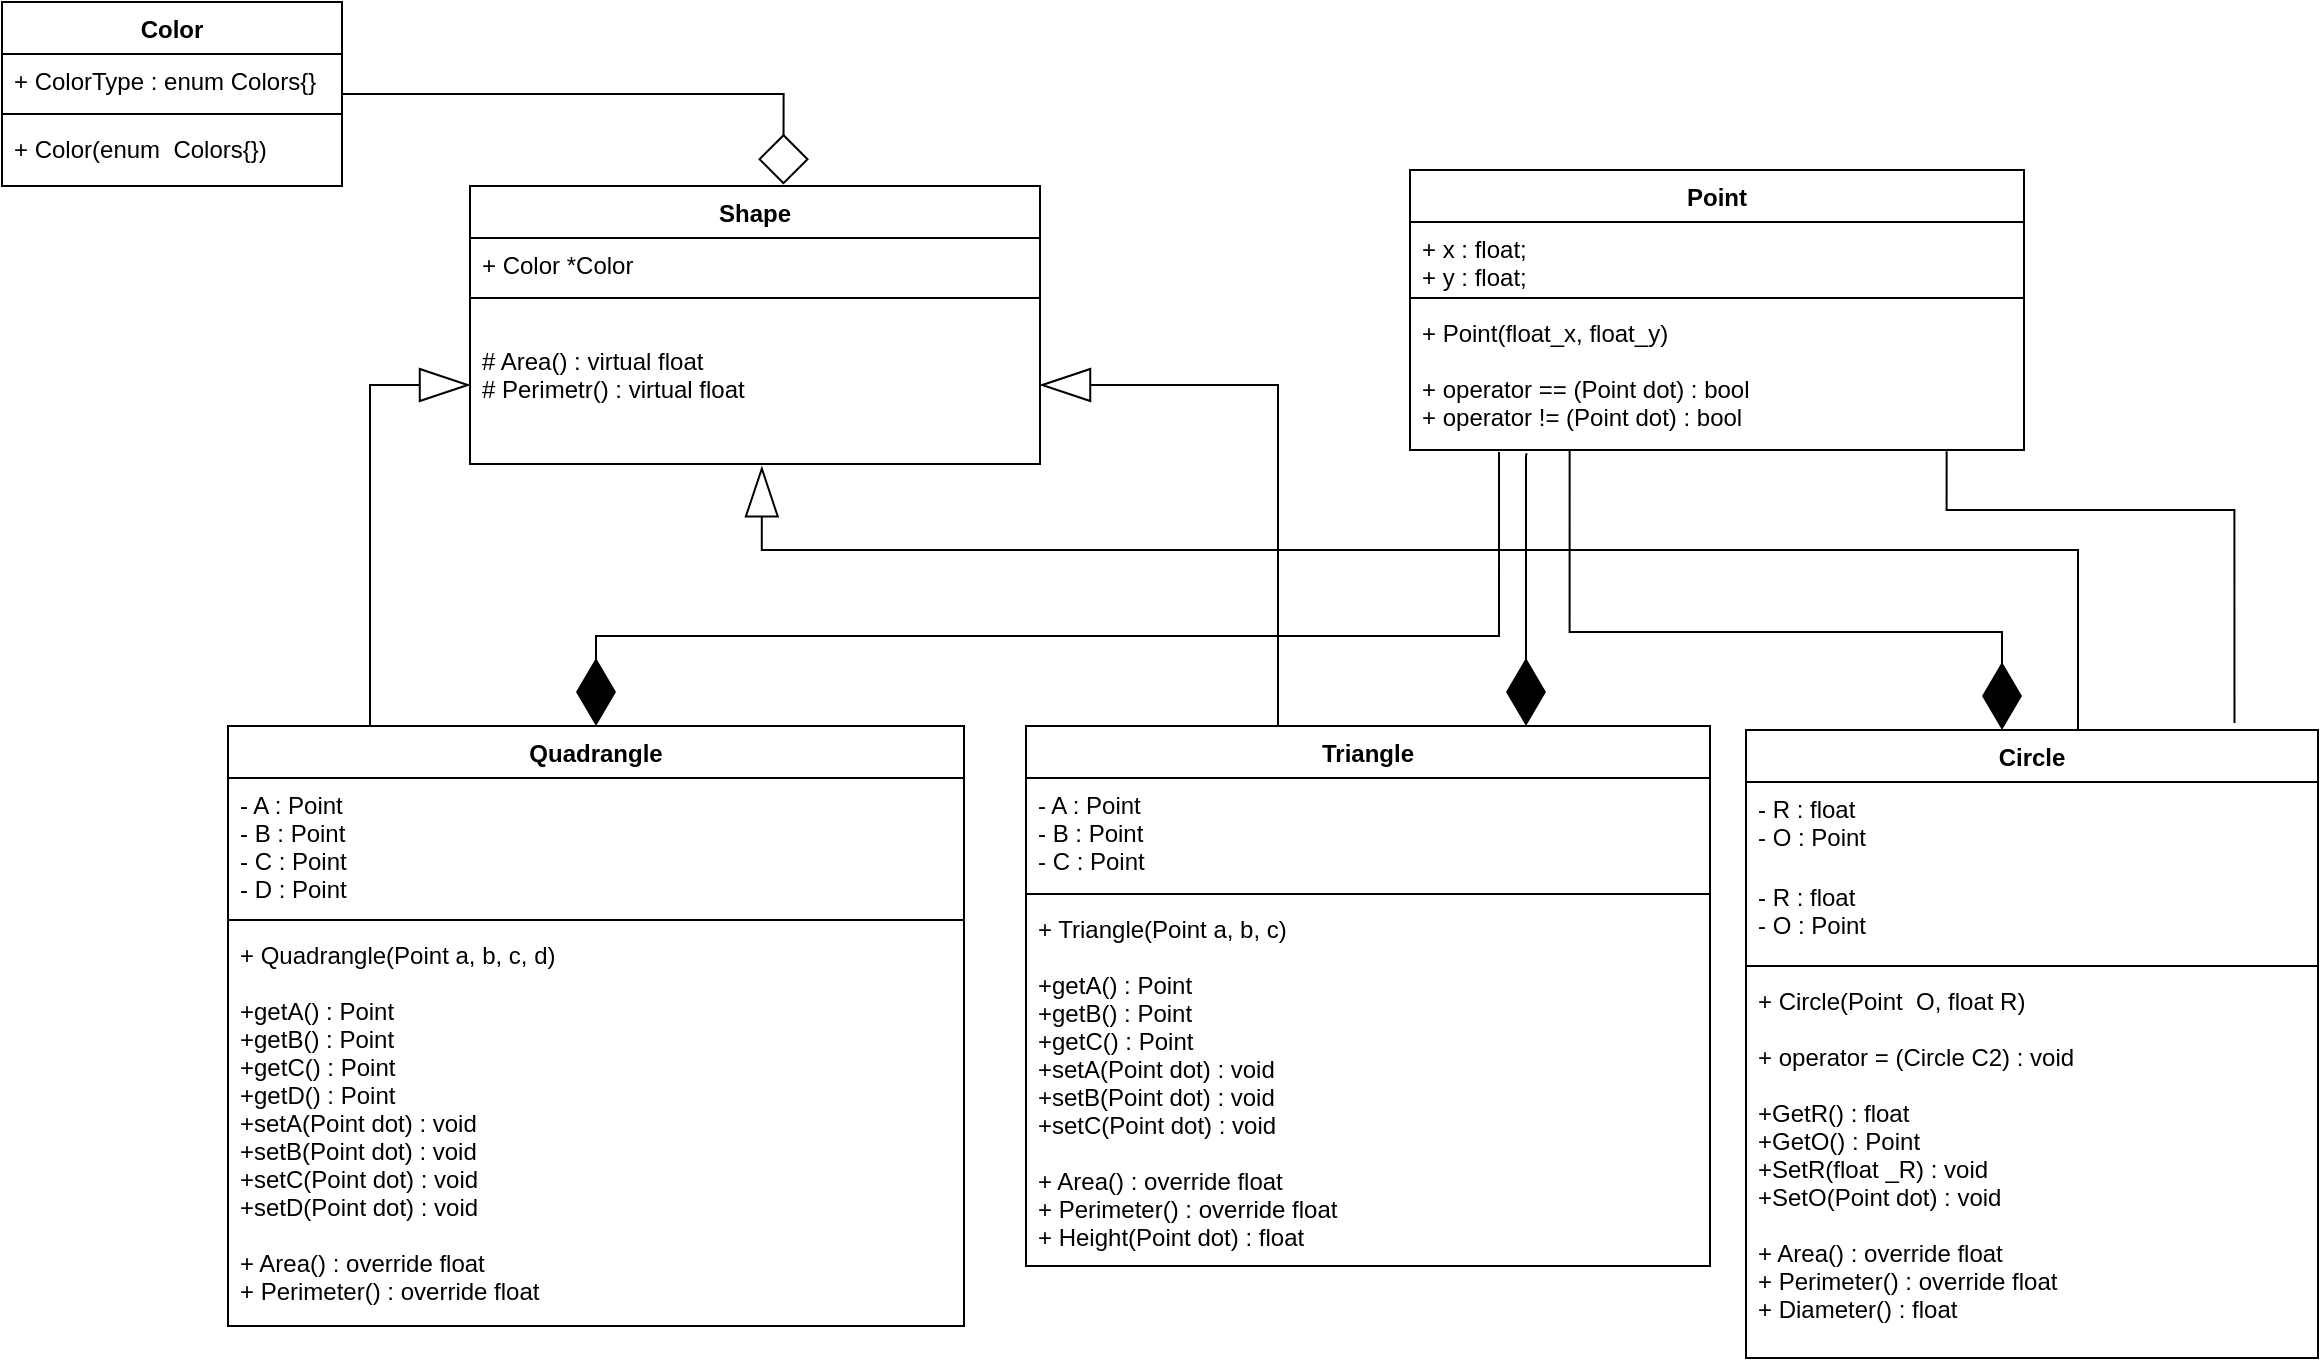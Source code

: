 <mxfile version="12.4.3" type="device" pages="1"><diagram name="Page-1" id="9f46799a-70d6-7492-0946-bef42562c5a5"><mxGraphModel dx="2559" dy="624" grid="1" gridSize="10" guides="1" tooltips="1" connect="1" arrows="1" fold="1" page="1" pageScale="1" pageWidth="1100" pageHeight="850" background="#ffffff" math="0" shadow="0"><root><mxCell id="0"/><mxCell id="1" parent="0"/><mxCell id="066xEPH3QeeSjU2hPSG0-5" value="Point" style="swimlane;fontStyle=1;align=center;verticalAlign=top;childLayout=stackLayout;horizontal=1;startSize=26;horizontalStack=0;resizeParent=1;resizeParentMax=0;resizeLast=0;collapsible=1;marginBottom=0;" vertex="1" parent="1"><mxGeometry x="490" y="190" width="307" height="140" as="geometry"><mxRectangle x="215" y="30" width="60" height="26" as="alternateBounds"/></mxGeometry></mxCell><mxCell id="066xEPH3QeeSjU2hPSG0-6" value="+ x : float;&#10;+ y : float;" style="text;strokeColor=none;fillColor=none;align=left;verticalAlign=top;spacingLeft=4;spacingRight=4;overflow=hidden;rotatable=0;points=[[0,0.5],[1,0.5]];portConstraint=eastwest;" vertex="1" parent="066xEPH3QeeSjU2hPSG0-5"><mxGeometry y="26" width="307" height="34" as="geometry"/></mxCell><mxCell id="066xEPH3QeeSjU2hPSG0-7" value="" style="line;strokeWidth=1;fillColor=none;align=left;verticalAlign=middle;spacingTop=-1;spacingLeft=3;spacingRight=3;rotatable=0;labelPosition=right;points=[];portConstraint=eastwest;" vertex="1" parent="066xEPH3QeeSjU2hPSG0-5"><mxGeometry y="60" width="307" height="8" as="geometry"/></mxCell><mxCell id="066xEPH3QeeSjU2hPSG0-8" value="+ Point(float_x, float_y)&#10;&#10;+ operator == (Point dot) : bool&#10;+ operator != (Point dot) : bool&#10;" style="text;strokeColor=none;fillColor=none;align=left;verticalAlign=top;spacingLeft=4;spacingRight=4;overflow=hidden;rotatable=0;points=[[0,0.5],[1,0.5]];portConstraint=eastwest;" vertex="1" parent="066xEPH3QeeSjU2hPSG0-5"><mxGeometry y="68" width="307" height="72" as="geometry"/></mxCell><mxCell id="066xEPH3QeeSjU2hPSG0-9" style="edgeStyle=orthogonalEdgeStyle;rounded=0;jumpSize=12;orthogonalLoop=1;jettySize=auto;html=1;entryX=0.145;entryY=1.014;entryDx=0;entryDy=0;entryPerimeter=0;startArrow=diamondThin;startFill=1;startSize=31;endArrow=none;endFill=0;endSize=11;strokeWidth=1;" edge="1" parent="1" source="066xEPH3QeeSjU2hPSG0-11" target="066xEPH3QeeSjU2hPSG0-8"><mxGeometry relative="1" as="geometry"><Array as="points"><mxPoint x="83" y="423"/><mxPoint x="534" y="423"/></Array></mxGeometry></mxCell><mxCell id="066xEPH3QeeSjU2hPSG0-10" style="edgeStyle=orthogonalEdgeStyle;rounded=0;jumpSize=12;orthogonalLoop=1;jettySize=auto;html=1;startArrow=none;startFill=0;startSize=39;endArrow=blockThin;endFill=0;endSize=23;strokeWidth=1;entryX=0;entryY=0.5;entryDx=0;entryDy=0;" edge="1" parent="1" source="066xEPH3QeeSjU2hPSG0-11" target="066xEPH3QeeSjU2hPSG0-35"><mxGeometry relative="1" as="geometry"><mxPoint x="160" y="268" as="targetPoint"/><Array as="points"><mxPoint x="-30" y="297"/></Array></mxGeometry></mxCell><mxCell id="066xEPH3QeeSjU2hPSG0-11" value="Quadrangle" style="swimlane;fontStyle=1;align=center;verticalAlign=top;childLayout=stackLayout;horizontal=1;startSize=26;horizontalStack=0;resizeParent=1;resizeParentMax=0;resizeLast=0;collapsible=1;marginBottom=0;" vertex="1" parent="1"><mxGeometry x="-101" y="468" width="368" height="300" as="geometry"><mxRectangle x="20" y="360" width="100" height="26" as="alternateBounds"/></mxGeometry></mxCell><mxCell id="066xEPH3QeeSjU2hPSG0-12" value="- A : Point&#10;- B : Point&#10;- C : Point&#10;- D : Point" style="text;strokeColor=none;fillColor=none;align=left;verticalAlign=top;spacingLeft=4;spacingRight=4;overflow=hidden;rotatable=0;points=[[0,0.5],[1,0.5]];portConstraint=eastwest;" vertex="1" parent="066xEPH3QeeSjU2hPSG0-11"><mxGeometry y="26" width="368" height="67" as="geometry"/></mxCell><mxCell id="066xEPH3QeeSjU2hPSG0-13" value="" style="line;strokeWidth=1;fillColor=none;align=left;verticalAlign=middle;spacingTop=-1;spacingLeft=3;spacingRight=3;rotatable=0;labelPosition=right;points=[];portConstraint=eastwest;" vertex="1" parent="066xEPH3QeeSjU2hPSG0-11"><mxGeometry y="93" width="368" height="8" as="geometry"/></mxCell><mxCell id="066xEPH3QeeSjU2hPSG0-14" value="+ Quadrangle(Point a, b, c, d)&#10;&#10;+getA() : Point&#10;+getB() : Point&#10;+getC() : Point&#10;+getD() : Point&#10;+setA(Point dot) : void&#10;+setB(Point dot) : void&#10;+setC(Point dot) : void&#10;+setD(Point dot) : void&#10;&#10;+ Area() : override float&#10;+ Perimeter() : override float&#10;" style="text;strokeColor=none;fillColor=none;align=left;verticalAlign=top;spacingLeft=4;spacingRight=4;overflow=hidden;rotatable=0;points=[[0,0.5],[1,0.5]];portConstraint=eastwest;" vertex="1" parent="066xEPH3QeeSjU2hPSG0-11"><mxGeometry y="101" width="368" height="199" as="geometry"/></mxCell><mxCell id="066xEPH3QeeSjU2hPSG0-15" style="edgeStyle=orthogonalEdgeStyle;rounded=0;jumpSize=12;orthogonalLoop=1;jettySize=auto;html=1;entryX=0.19;entryY=1.023;entryDx=0;entryDy=0;entryPerimeter=0;startArrow=diamondThin;startFill=1;startSize=31;endArrow=none;endFill=0;endSize=11;strokeWidth=1;" edge="1" parent="1" source="066xEPH3QeeSjU2hPSG0-17" target="066xEPH3QeeSjU2hPSG0-8"><mxGeometry relative="1" as="geometry"><Array as="points"><mxPoint x="548" y="333"/><mxPoint x="548" y="333"/></Array></mxGeometry></mxCell><mxCell id="066xEPH3QeeSjU2hPSG0-16" style="edgeStyle=orthogonalEdgeStyle;rounded=0;jumpSize=12;orthogonalLoop=1;jettySize=auto;html=1;entryX=1;entryY=0.5;entryDx=0;entryDy=0;startArrow=none;startFill=0;startSize=39;endArrow=blockThin;endFill=0;endSize=23;strokeWidth=1;" edge="1" parent="1" source="066xEPH3QeeSjU2hPSG0-17" target="066xEPH3QeeSjU2hPSG0-35"><mxGeometry relative="1" as="geometry"><Array as="points"><mxPoint x="424" y="297"/></Array></mxGeometry></mxCell><mxCell id="066xEPH3QeeSjU2hPSG0-17" value="Triangle" style="swimlane;fontStyle=1;align=center;verticalAlign=top;childLayout=stackLayout;horizontal=1;startSize=26;horizontalStack=0;resizeParent=1;resizeParentMax=0;resizeLast=0;collapsible=1;marginBottom=0;" vertex="1" parent="1"><mxGeometry x="298" y="468" width="342" height="270" as="geometry"><mxRectangle x="250" y="360" width="80" height="26" as="alternateBounds"/></mxGeometry></mxCell><mxCell id="066xEPH3QeeSjU2hPSG0-18" value="- A : Point&#10;- B : Point&#10;- C : Point" style="text;strokeColor=none;fillColor=none;align=left;verticalAlign=top;spacingLeft=4;spacingRight=4;overflow=hidden;rotatable=0;points=[[0,0.5],[1,0.5]];portConstraint=eastwest;" vertex="1" parent="066xEPH3QeeSjU2hPSG0-17"><mxGeometry y="26" width="342" height="54" as="geometry"/></mxCell><mxCell id="066xEPH3QeeSjU2hPSG0-19" value="" style="line;strokeWidth=1;fillColor=none;align=left;verticalAlign=middle;spacingTop=-1;spacingLeft=3;spacingRight=3;rotatable=0;labelPosition=right;points=[];portConstraint=eastwest;" vertex="1" parent="066xEPH3QeeSjU2hPSG0-17"><mxGeometry y="80" width="342" height="8" as="geometry"/></mxCell><mxCell id="066xEPH3QeeSjU2hPSG0-20" value="+ Triangle(Point a, b, c)&#10;&#10;+getA() : Point&#10;+getB() : Point&#10;+getC() : Point&#10;+setA(Point dot) : void&#10;+setB(Point dot) : void&#10;+setC(Point dot) : void&#10;&#10;+ Area() : override float&#10;+ Perimeter() : override float&#10;+ Height(Point dot) : float" style="text;strokeColor=none;fillColor=none;align=left;verticalAlign=top;spacingLeft=4;spacingRight=4;overflow=hidden;rotatable=0;points=[[0,0.5],[1,0.5]];portConstraint=eastwest;" vertex="1" parent="066xEPH3QeeSjU2hPSG0-17"><mxGeometry y="88" width="342" height="182" as="geometry"/></mxCell><mxCell id="066xEPH3QeeSjU2hPSG0-21" style="edgeStyle=orthogonalEdgeStyle;rounded=0;jumpSize=12;orthogonalLoop=1;jettySize=auto;html=1;entryX=0.26;entryY=0.995;entryDx=0;entryDy=0;entryPerimeter=0;startArrow=diamondThin;startFill=1;startSize=31;endArrow=none;endFill=0;endSize=11;strokeWidth=1;" edge="1" parent="1" source="066xEPH3QeeSjU2hPSG0-23" target="066xEPH3QeeSjU2hPSG0-8"><mxGeometry relative="1" as="geometry"><Array as="points"><mxPoint x="786" y="421"/><mxPoint x="569" y="421"/></Array></mxGeometry></mxCell><mxCell id="066xEPH3QeeSjU2hPSG0-22" style="edgeStyle=orthogonalEdgeStyle;rounded=0;jumpSize=12;orthogonalLoop=1;jettySize=auto;html=1;entryX=0.512;entryY=1.015;entryDx=0;entryDy=0;entryPerimeter=0;startArrow=none;startFill=0;startSize=39;endArrow=blockThin;endFill=0;endSize=23;strokeWidth=1;" edge="1" parent="1" source="066xEPH3QeeSjU2hPSG0-23" target="066xEPH3QeeSjU2hPSG0-35"><mxGeometry relative="1" as="geometry"><Array as="points"><mxPoint x="824" y="380"/><mxPoint x="166" y="380"/></Array></mxGeometry></mxCell><mxCell id="066xEPH3QeeSjU2hPSG0-23" value="Circle" style="swimlane;fontStyle=1;align=center;verticalAlign=top;childLayout=stackLayout;horizontal=1;startSize=26;horizontalStack=0;resizeParent=1;resizeParentMax=0;resizeLast=0;collapsible=1;marginBottom=0;" vertex="1" parent="1"><mxGeometry x="658" y="470" width="286" height="314" as="geometry"><mxRectangle x="520" y="360" width="60" height="26" as="alternateBounds"/></mxGeometry></mxCell><mxCell id="066xEPH3QeeSjU2hPSG0-24" value="- R : float&#10;- O : Point" style="text;strokeColor=none;fillColor=none;align=left;verticalAlign=top;spacingLeft=4;spacingRight=4;overflow=hidden;rotatable=0;points=[[0,0.5],[1,0.5]];portConstraint=eastwest;" vertex="1" parent="066xEPH3QeeSjU2hPSG0-23"><mxGeometry y="26" width="286" height="44" as="geometry"/></mxCell><mxCell id="066xEPH3QeeSjU2hPSG0-39" value="- R : float&#10;- O : Point" style="text;strokeColor=none;fillColor=none;align=left;verticalAlign=top;spacingLeft=4;spacingRight=4;overflow=hidden;rotatable=0;points=[[0,0.5],[1,0.5]];portConstraint=eastwest;" vertex="1" parent="066xEPH3QeeSjU2hPSG0-23"><mxGeometry y="70" width="286" height="44" as="geometry"/></mxCell><mxCell id="066xEPH3QeeSjU2hPSG0-25" value="" style="line;strokeWidth=1;fillColor=none;align=left;verticalAlign=middle;spacingTop=-1;spacingLeft=3;spacingRight=3;rotatable=0;labelPosition=right;points=[];portConstraint=eastwest;" vertex="1" parent="066xEPH3QeeSjU2hPSG0-23"><mxGeometry y="114" width="286" height="8" as="geometry"/></mxCell><mxCell id="066xEPH3QeeSjU2hPSG0-26" value="+ Circle(Point  O, float R)&#10;&#10;+ operator = (Circle C2) : void&#10;&#10;+GetR() : float&#10;+GetO() : Point&#10;+SetR(float _R) : void&#10;+SetO(Point dot) : void&#10;&#10;+ Area() : override float&#10;+ Perimeter() : override float&#10;+ Diameter() : float&#10;" style="text;strokeColor=none;fillColor=none;align=left;verticalAlign=top;spacingLeft=4;spacingRight=4;overflow=hidden;rotatable=0;points=[[0,0.5],[1,0.5]];portConstraint=eastwest;" vertex="1" parent="066xEPH3QeeSjU2hPSG0-23"><mxGeometry y="122" width="286" height="192" as="geometry"/></mxCell><mxCell id="066xEPH3QeeSjU2hPSG0-27" style="edgeStyle=orthogonalEdgeStyle;rounded=0;jumpSize=12;orthogonalLoop=1;jettySize=auto;html=1;entryX=0.55;entryY=-0.005;entryDx=0;entryDy=0;entryPerimeter=0;startArrow=none;startFill=0;startSize=39;endArrow=diamond;endFill=0;endSize=23;strokeWidth=1;" edge="1" parent="1" source="066xEPH3QeeSjU2hPSG0-28" target="066xEPH3QeeSjU2hPSG0-32"><mxGeometry relative="1" as="geometry"/></mxCell><mxCell id="066xEPH3QeeSjU2hPSG0-28" value="Color" style="swimlane;fontStyle=1;align=center;verticalAlign=top;childLayout=stackLayout;horizontal=1;startSize=26;horizontalStack=0;resizeParent=1;resizeParentMax=0;resizeLast=0;collapsible=1;marginBottom=0;" vertex="1" parent="1"><mxGeometry x="-214" y="106" width="170" height="92" as="geometry"/></mxCell><mxCell id="066xEPH3QeeSjU2hPSG0-29" value="+ ColorType : enum Colors{}" style="text;strokeColor=none;fillColor=none;align=left;verticalAlign=top;spacingLeft=4;spacingRight=4;overflow=hidden;rotatable=0;points=[[0,0.5],[1,0.5]];portConstraint=eastwest;" vertex="1" parent="066xEPH3QeeSjU2hPSG0-28"><mxGeometry y="26" width="170" height="26" as="geometry"/></mxCell><mxCell id="066xEPH3QeeSjU2hPSG0-30" value="" style="line;strokeWidth=1;fillColor=none;align=left;verticalAlign=middle;spacingTop=-1;spacingLeft=3;spacingRight=3;rotatable=0;labelPosition=right;points=[];portConstraint=eastwest;" vertex="1" parent="066xEPH3QeeSjU2hPSG0-28"><mxGeometry y="52" width="170" height="8" as="geometry"/></mxCell><mxCell id="066xEPH3QeeSjU2hPSG0-31" value="+ Color(enum  Colors{})" style="text;strokeColor=none;fillColor=none;align=left;verticalAlign=top;spacingLeft=4;spacingRight=4;overflow=hidden;rotatable=0;points=[[0,0.5],[1,0.5]];portConstraint=eastwest;" vertex="1" parent="066xEPH3QeeSjU2hPSG0-28"><mxGeometry y="60" width="170" height="32" as="geometry"/></mxCell><mxCell id="066xEPH3QeeSjU2hPSG0-32" value="Shape" style="swimlane;fontStyle=1;align=center;verticalAlign=top;childLayout=stackLayout;horizontal=1;startSize=26;horizontalStack=0;resizeParent=1;resizeParentMax=0;resizeLast=0;collapsible=1;marginBottom=0;" vertex="1" parent="1"><mxGeometry x="20" y="198" width="285" height="139" as="geometry"/></mxCell><mxCell id="066xEPH3QeeSjU2hPSG0-33" value="+ Color *Color" style="text;strokeColor=none;fillColor=none;align=left;verticalAlign=top;spacingLeft=4;spacingRight=4;overflow=hidden;rotatable=0;points=[[0,0.5],[1,0.5]];portConstraint=eastwest;" vertex="1" parent="066xEPH3QeeSjU2hPSG0-32"><mxGeometry y="26" width="285" height="26" as="geometry"/></mxCell><mxCell id="066xEPH3QeeSjU2hPSG0-34" value="" style="line;strokeWidth=1;fillColor=none;align=left;verticalAlign=middle;spacingTop=-1;spacingLeft=3;spacingRight=3;rotatable=0;labelPosition=right;points=[];portConstraint=eastwest;" vertex="1" parent="066xEPH3QeeSjU2hPSG0-32"><mxGeometry y="52" width="285" height="8" as="geometry"/></mxCell><mxCell id="066xEPH3QeeSjU2hPSG0-35" value="&#10;# Area() : virtual float&#10;# Perimetr() : virtual float" style="text;strokeColor=none;fillColor=none;align=left;verticalAlign=top;spacingLeft=4;spacingRight=4;overflow=hidden;rotatable=0;points=[[0,0.5],[1,0.5]];portConstraint=eastwest;" vertex="1" parent="066xEPH3QeeSjU2hPSG0-32"><mxGeometry y="60" width="285" height="79" as="geometry"/></mxCell><mxCell id="066xEPH3QeeSjU2hPSG0-38" style="edgeStyle=orthogonalEdgeStyle;rounded=0;jumpSize=12;orthogonalLoop=1;jettySize=auto;html=1;startArrow=none;startFill=0;startSize=31;endArrow=none;endFill=0;endSize=11;strokeWidth=1;exitX=0.874;exitY=1.009;exitDx=0;exitDy=0;exitPerimeter=0;entryX=0.854;entryY=-0.011;entryDx=0;entryDy=0;entryPerimeter=0;" edge="1" parent="1" source="066xEPH3QeeSjU2hPSG0-8" target="066xEPH3QeeSjU2hPSG0-23"><mxGeometry relative="1" as="geometry"><Array as="points"><mxPoint x="758" y="360"/><mxPoint x="902" y="360"/></Array><mxPoint x="880" y="251" as="sourcePoint"/><mxPoint x="960" y="511" as="targetPoint"/></mxGeometry></mxCell></root></mxGraphModel></diagram></mxfile>